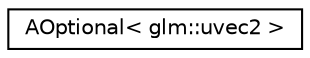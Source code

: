 digraph "Graphical Class Hierarchy"
{
 // LATEX_PDF_SIZE
  edge [fontname="Helvetica",fontsize="10",labelfontname="Helvetica",labelfontsize="10"];
  node [fontname="Helvetica",fontsize="10",shape=record];
  rankdir="LR";
  Node0 [label="AOptional\< glm::uvec2 \>",height=0.2,width=0.4,color="black", fillcolor="white", style="filled",URL="$classAOptional.html",tooltip=" "];
}
